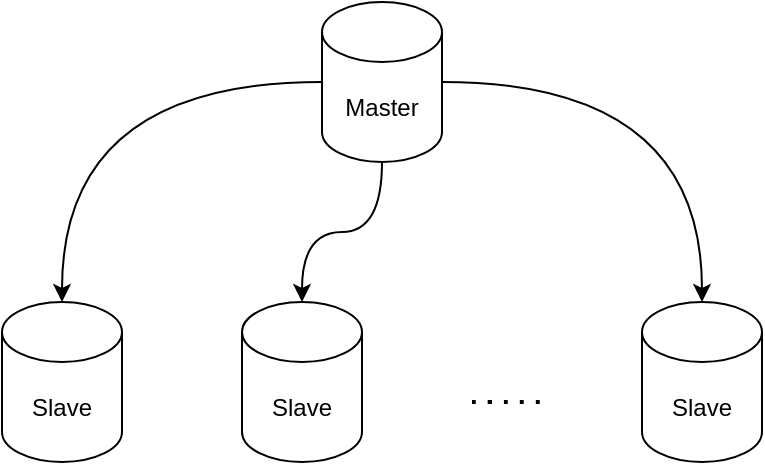 <mxfile>
    <diagram id="HAPs3MIBgyUF02AF7b8O" name="Page-1">
        <mxGraphModel dx="506" dy="492" grid="0" gridSize="10" guides="1" tooltips="1" connect="1" arrows="1" fold="1" page="1" pageScale="1" pageWidth="850" pageHeight="1100" background="#ffffff" math="0" shadow="0">
            <root>
                <mxCell id="0"/>
                <mxCell id="1" parent="0"/>
                <mxCell id="6" style="edgeStyle=orthogonalEdgeStyle;html=1;curved=1;strokeColor=#000000;fontColor=#000000;" edge="1" parent="1" source="2" target="3">
                    <mxGeometry relative="1" as="geometry"/>
                </mxCell>
                <mxCell id="8" style="edgeStyle=orthogonalEdgeStyle;curved=1;html=1;strokeColor=#000000;fontColor=#000000;" edge="1" parent="1" source="2" target="7">
                    <mxGeometry relative="1" as="geometry"/>
                </mxCell>
                <mxCell id="2" value="Master" style="shape=cylinder3;whiteSpace=wrap;html=1;boundedLbl=1;backgroundOutline=1;size=15;strokeColor=#000000;fillColor=none;fontColor=#000000;" vertex="1" parent="1">
                    <mxGeometry x="350" y="110" width="60" height="80" as="geometry"/>
                </mxCell>
                <mxCell id="3" value="Slave" style="shape=cylinder3;whiteSpace=wrap;html=1;boundedLbl=1;backgroundOutline=1;size=15;strokeColor=#000000;fillColor=none;fontColor=#000000;" vertex="1" parent="1">
                    <mxGeometry x="190" y="260" width="60" height="80" as="geometry"/>
                </mxCell>
                <mxCell id="7" value="Slave" style="shape=cylinder3;whiteSpace=wrap;html=1;boundedLbl=1;backgroundOutline=1;size=15;strokeColor=#000000;fillColor=none;fontColor=#000000;" vertex="1" parent="1">
                    <mxGeometry x="310" y="260" width="60" height="80" as="geometry"/>
                </mxCell>
                <mxCell id="10" style="edgeStyle=orthogonalEdgeStyle;curved=1;html=1;strokeColor=#000000;fontColor=#000000;" edge="1" parent="1" target="11" source="2">
                    <mxGeometry relative="1" as="geometry">
                        <mxPoint x="510" y="180" as="sourcePoint"/>
                    </mxGeometry>
                </mxCell>
                <mxCell id="11" value="Slave" style="shape=cylinder3;whiteSpace=wrap;html=1;boundedLbl=1;backgroundOutline=1;size=15;strokeColor=#000000;fillColor=none;fontColor=#000000;" vertex="1" parent="1">
                    <mxGeometry x="510" y="260" width="60" height="80" as="geometry"/>
                </mxCell>
                <mxCell id="12" value="" style="endArrow=none;dashed=1;html=1;dashPattern=1 3;strokeWidth=2;curved=1;strokeColor=#000000;fontColor=#000000;" edge="1" parent="1">
                    <mxGeometry width="50" height="50" relative="1" as="geometry">
                        <mxPoint x="425" y="310" as="sourcePoint"/>
                        <mxPoint x="465" y="310" as="targetPoint"/>
                    </mxGeometry>
                </mxCell>
            </root>
        </mxGraphModel>
    </diagram>
</mxfile>
